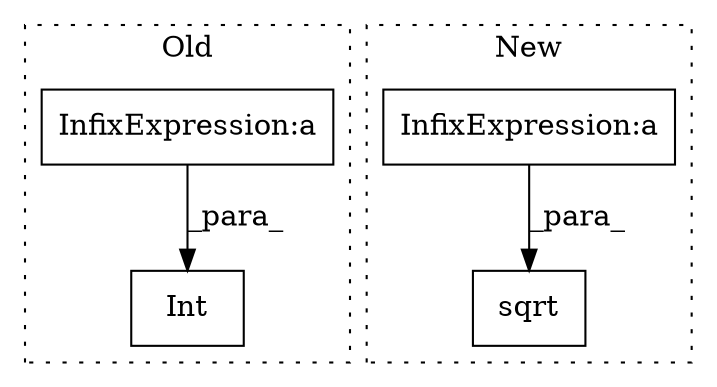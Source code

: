 digraph G {
subgraph cluster0 {
1 [label="Int" a="32" s="1936,1978" l="4,1" shape="box"];
3 [label="InfixExpression:a" a="27" s="1954" l="3" shape="box"];
label = "Old";
style="dotted";
}
subgraph cluster1 {
2 [label="sqrt" a="32" s="2381,2427" l="5,1" shape="box"];
4 [label="InfixExpression:a" a="27" s="2109" l="3" shape="box"];
label = "New";
style="dotted";
}
3 -> 1 [label="_para_"];
4 -> 2 [label="_para_"];
}